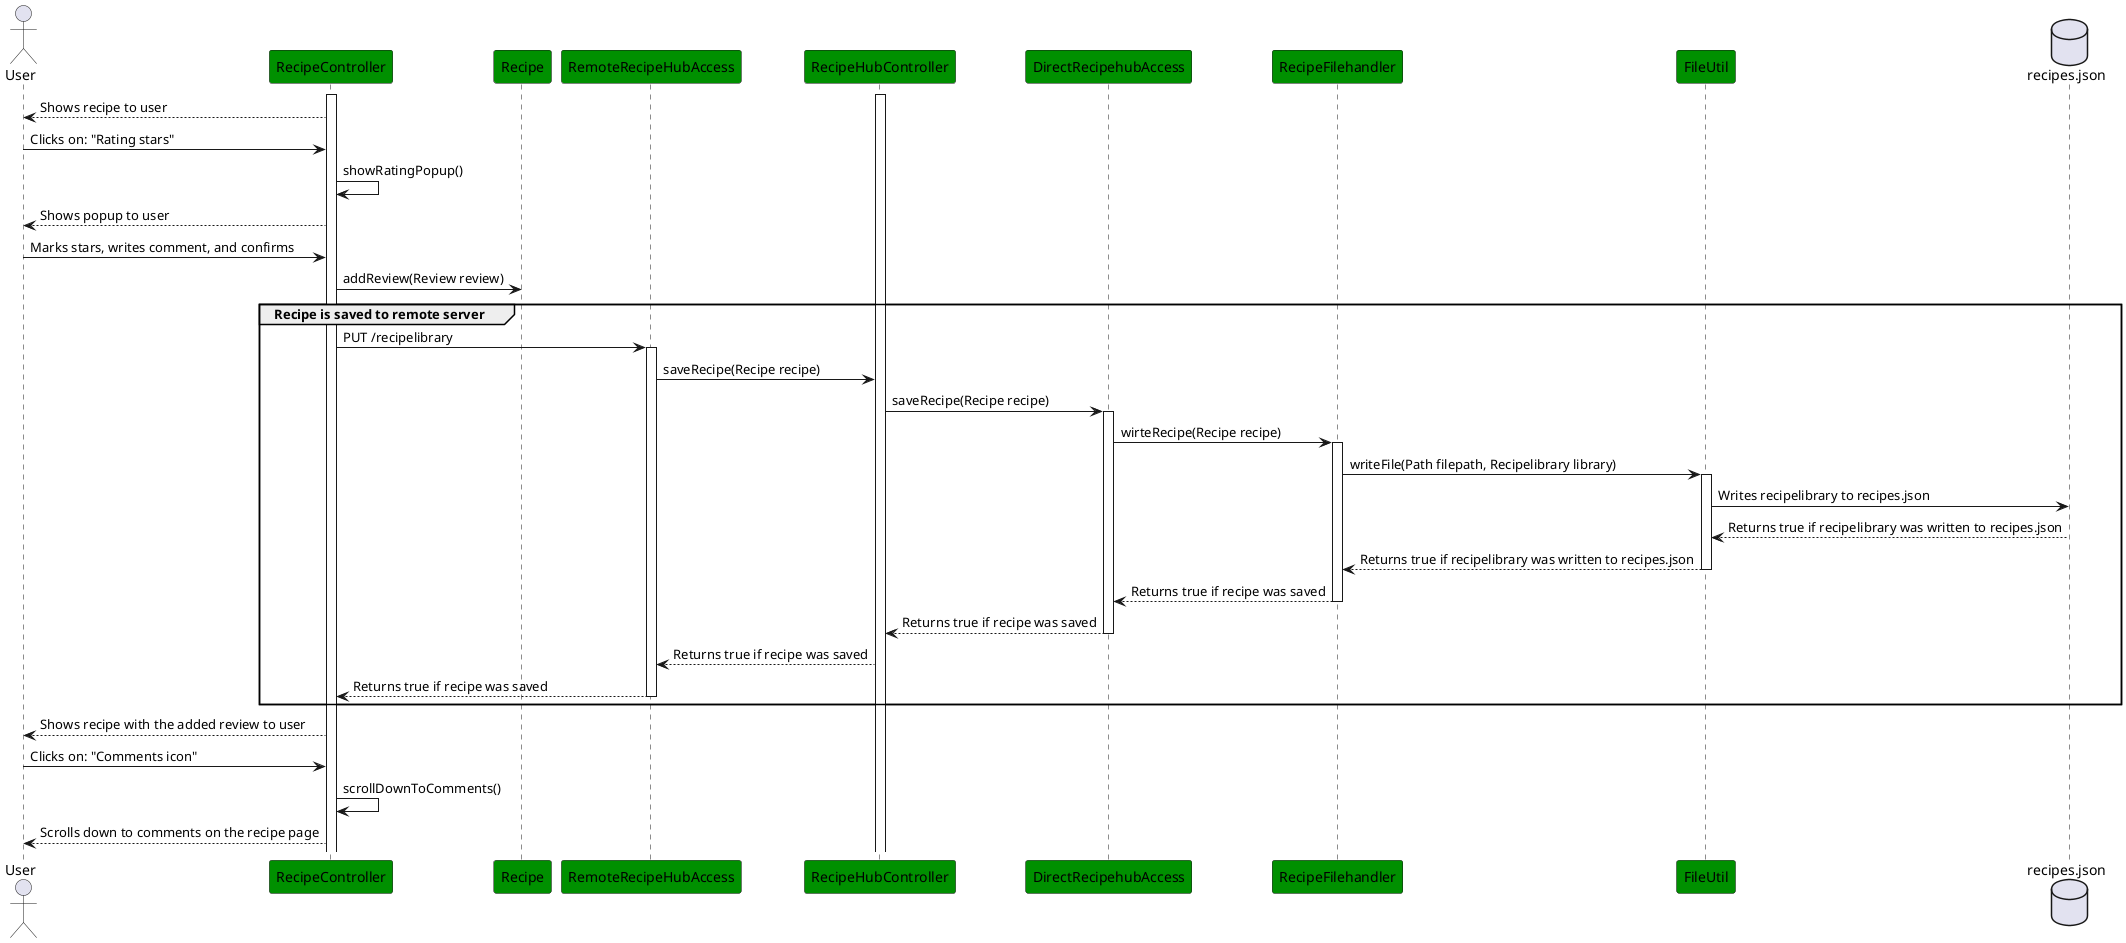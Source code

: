 @startuml sequenceDiagramUserStory2

!define MyGreen #009000

skinparam participant {
  BackgroundColor MyGreen
}

Actor User
participant RecipeController
participant Recipe
participant RemoteRecipeHubAccess
participant RecipeHubController
participant DirectRecipehubAccess
participant RecipeFilehandler
participant FileUtil
database recipes.json


activate RecipeHubController
activate RecipeController
User <-- RecipeController: Shows recipe to user
User -> RecipeController: Clicks on: "Rating stars"
RecipeController -> RecipeController: showRatingPopup()
User <-- RecipeController: Shows popup to user
User -> RecipeController: Marks stars, writes comment, and confirms
RecipeController -> Recipe: addReview(Review review)
group Recipe is saved to remote server
RecipeController -> RemoteRecipeHubAccess: PUT /recipelibrary
activate RemoteRecipeHubAccess
RemoteRecipeHubAccess -> RecipeHubController: saveRecipe(Recipe recipe)
RecipeHubController -> DirectRecipehubAccess: saveRecipe(Recipe recipe)
activate DirectRecipehubAccess
DirectRecipehubAccess -> RecipeFilehandler: wirteRecipe(Recipe recipe)
activate RecipeFilehandler
RecipeFilehandler -> FileUtil: writeFile(Path filepath, Recipelibrary library)
activate FileUtil
FileUtil -> recipes.json: Writes recipelibrary to recipes.json
FileUtil <-- recipes.json: Returns true if recipelibrary was written to recipes.json
RecipeFilehandler <-- FileUtil: Returns true if recipelibrary was written to recipes.json
deactivate FileUtil
RecipeFilehandler --> DirectRecipehubAccess: Returns true if recipe was saved
deactivate RecipeFilehandler
DirectRecipehubAccess --> RecipeHubController: Returns true if recipe was saved
deactivate DirectRecipehubAccess
RecipeHubController --> RemoteRecipeHubAccess: Returns true if recipe was saved


RemoteRecipeHubAccess --> RecipeController: Returns true if recipe was saved
deactivate RemoteRecipeHubAccess
end
User <-- RecipeController: Shows recipe with the added review to user
User -> RecipeController: Clicks on: "Comments icon"
RecipeController -> RecipeController: scrollDownToComments()
User <-- RecipeController: Scrolls down to comments on the recipe page

@enduml